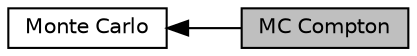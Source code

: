 digraph "MC Compton"
{
  edge [fontname="Helvetica",fontsize="10",labelfontname="Helvetica",labelfontsize="10"];
  node [fontname="Helvetica",fontsize="10",shape=box];
  rankdir=LR;
  Node2 [label="Monte Carlo",height=0.2,width=0.4,color="black", fillcolor="white", style="filled",URL="$group__montecarlo.html",tooltip="This module offers Monte Carlo simulation tools."];
  Node1 [label="MC Compton",height=0.2,width=0.4,color="black", fillcolor="grey75", style="filled", fontcolor="black",tooltip="This submodule contains all the tools needed for simulation of compton scattering with Monte Carlo me..."];
  Node2->Node1 [shape=plaintext, dir="back", style="solid"];
}
